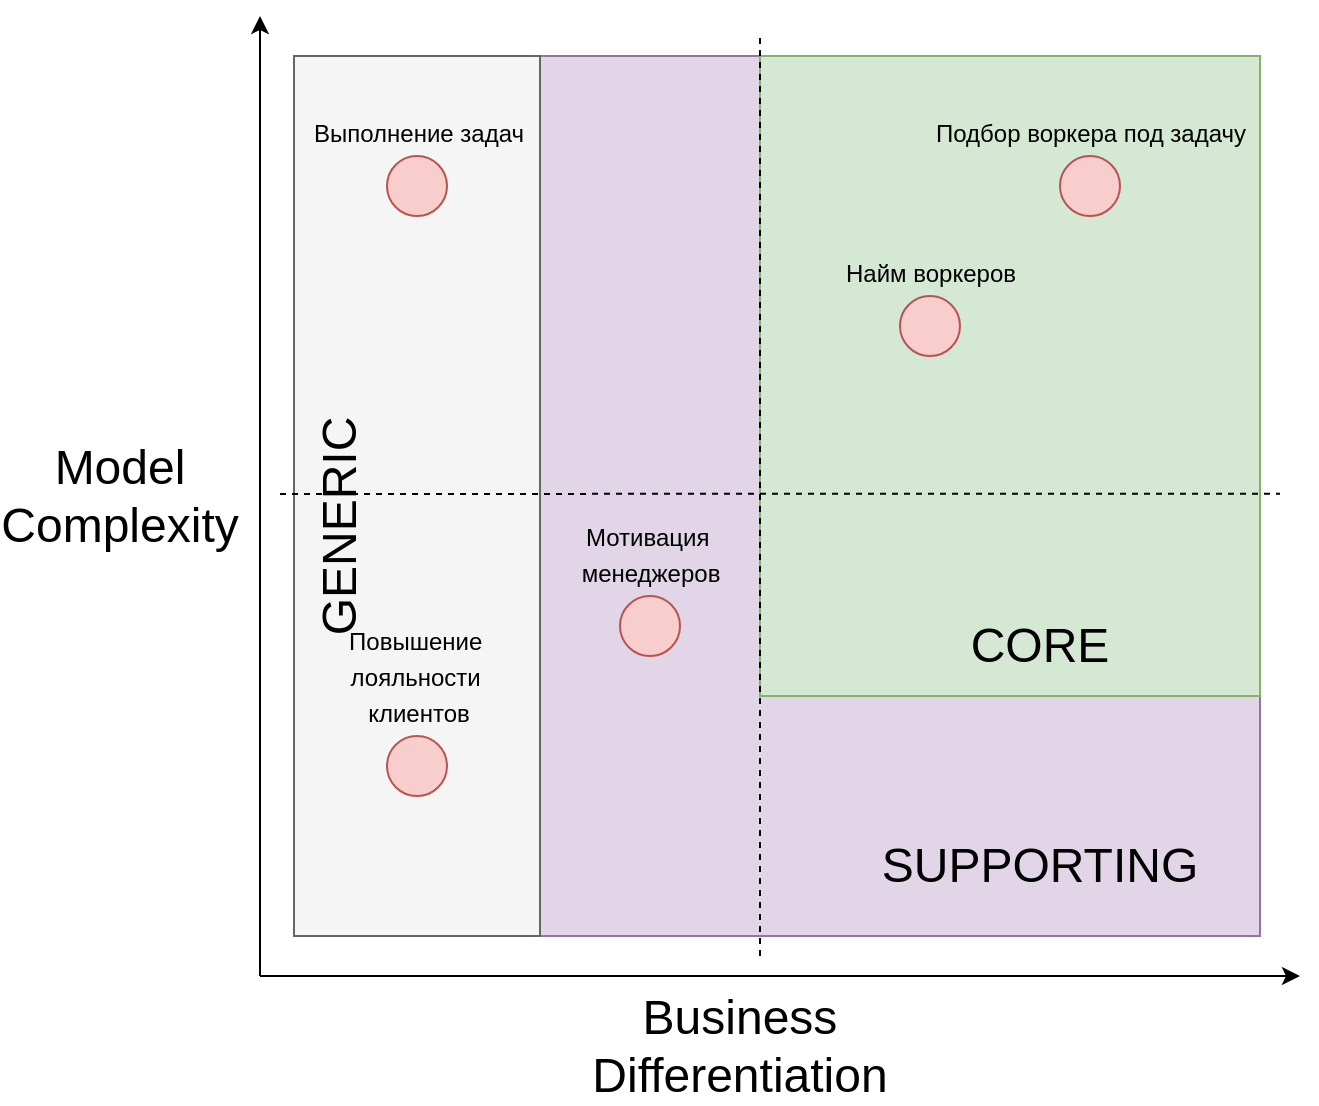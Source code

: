 <mxfile version="22.0.0" type="device">
  <diagram name="Page-1" id="aMzzHNwxFTNvt87OBJMU">
    <mxGraphModel dx="1578" dy="1058" grid="1" gridSize="10" guides="1" tooltips="1" connect="1" arrows="1" fold="1" page="1" pageScale="1" pageWidth="1169" pageHeight="827" math="0" shadow="0">
      <root>
        <mxCell id="0" />
        <mxCell id="1" parent="0" />
        <mxCell id="9DN2t-uvdhdCZYsew7W3-11" value="" style="rounded=0;whiteSpace=wrap;html=1;fillColor=#e1d5e7;strokeColor=#9673a6;" vertex="1" parent="1">
          <mxGeometry x="470" y="150" width="360" height="440" as="geometry" />
        </mxCell>
        <mxCell id="9DN2t-uvdhdCZYsew7W3-3" value="" style="rounded=0;whiteSpace=wrap;html=1;fillColor=#f5f5f5;fontColor=#333333;strokeColor=#666666;" vertex="1" parent="1">
          <mxGeometry x="347" y="150" width="123" height="440" as="geometry" />
        </mxCell>
        <mxCell id="9DN2t-uvdhdCZYsew7W3-4" value="" style="endArrow=classic;html=1;rounded=0;" edge="1" parent="1">
          <mxGeometry width="50" height="50" relative="1" as="geometry">
            <mxPoint x="330" y="610" as="sourcePoint" />
            <mxPoint x="330" y="130" as="targetPoint" />
          </mxGeometry>
        </mxCell>
        <mxCell id="9DN2t-uvdhdCZYsew7W3-5" value="" style="endArrow=classic;html=1;rounded=0;" edge="1" parent="1">
          <mxGeometry width="50" height="50" relative="1" as="geometry">
            <mxPoint x="330" y="610" as="sourcePoint" />
            <mxPoint x="850" y="610" as="targetPoint" />
          </mxGeometry>
        </mxCell>
        <mxCell id="9DN2t-uvdhdCZYsew7W3-6" value="SUPPORTING" style="text;html=1;strokeColor=none;fillColor=none;align=center;verticalAlign=middle;whiteSpace=wrap;rounded=0;fontSize=24;" vertex="1" parent="1">
          <mxGeometry x="690" y="540" width="60" height="30" as="geometry" />
        </mxCell>
        <mxCell id="9DN2t-uvdhdCZYsew7W3-8" value="&lt;font style=&quot;font-size: 24px;&quot;&gt;GENERIC&lt;/font&gt;" style="text;html=1;strokeColor=none;fillColor=none;align=center;verticalAlign=middle;whiteSpace=wrap;rounded=0;fontSize=24;horizontal=0;" vertex="1" parent="1">
          <mxGeometry x="340" y="370" width="60" height="30" as="geometry" />
        </mxCell>
        <mxCell id="9DN2t-uvdhdCZYsew7W3-9" value="Model Complexity" style="text;html=1;strokeColor=none;fillColor=none;align=center;verticalAlign=middle;whiteSpace=wrap;rounded=0;fontSize=24;" vertex="1" parent="1">
          <mxGeometry x="230" y="355" width="60" height="30" as="geometry" />
        </mxCell>
        <mxCell id="9DN2t-uvdhdCZYsew7W3-10" value="Business Differentiation" style="text;html=1;strokeColor=none;fillColor=none;align=center;verticalAlign=middle;whiteSpace=wrap;rounded=0;fontSize=24;" vertex="1" parent="1">
          <mxGeometry x="460" y="630" width="220" height="30" as="geometry" />
        </mxCell>
        <mxCell id="9DN2t-uvdhdCZYsew7W3-13" value="" style="rounded=0;whiteSpace=wrap;html=1;fillColor=#d5e8d4;strokeColor=#82b366;" vertex="1" parent="1">
          <mxGeometry x="580" y="150" width="250" height="320" as="geometry" />
        </mxCell>
        <mxCell id="9DN2t-uvdhdCZYsew7W3-7" value="&lt;font style=&quot;font-size: 24px;&quot;&gt;CORE&lt;/font&gt;" style="text;html=1;strokeColor=none;fillColor=none;align=center;verticalAlign=middle;whiteSpace=wrap;rounded=0;" vertex="1" parent="1">
          <mxGeometry x="690" y="430" width="60" height="30" as="geometry" />
        </mxCell>
        <mxCell id="9DN2t-uvdhdCZYsew7W3-14" value="" style="endArrow=none;html=1;rounded=0;dashed=1;" edge="1" parent="1">
          <mxGeometry width="50" height="50" relative="1" as="geometry">
            <mxPoint x="580" y="600" as="sourcePoint" />
            <mxPoint x="580" y="140" as="targetPoint" />
          </mxGeometry>
        </mxCell>
        <mxCell id="9DN2t-uvdhdCZYsew7W3-15" value="" style="endArrow=none;html=1;rounded=0;dashed=1;" edge="1" parent="1">
          <mxGeometry width="50" height="50" relative="1" as="geometry">
            <mxPoint x="340" y="368.99" as="sourcePoint" />
            <mxPoint x="840" y="368.82" as="targetPoint" />
          </mxGeometry>
        </mxCell>
        <mxCell id="9DN2t-uvdhdCZYsew7W3-18" value="&lt;div style=&quot;line-height: 18px;&quot;&gt;Подбор воркера под задачу&lt;/div&gt;" style="ellipse;html=1;aspect=fixed;fillColor=#f8cecc;strokeColor=#b85450;labelBackgroundColor=none;fontColor=#000000;labelPosition=center;verticalLabelPosition=top;align=center;verticalAlign=bottom;" vertex="1" parent="1">
          <mxGeometry x="730" y="200" width="30" height="30" as="geometry" />
        </mxCell>
        <mxCell id="9DN2t-uvdhdCZYsew7W3-19" value="&lt;div style=&quot;line-height: 18px;&quot;&gt;&lt;div style=&quot;line-height: 18px;&quot;&gt;&lt;span style=&quot;&quot;&gt;Найм воркеров&lt;/span&gt;&lt;/div&gt;&lt;/div&gt;" style="ellipse;html=1;aspect=fixed;fillColor=#f8cecc;strokeColor=#b85450;labelBackgroundColor=none;fontColor=#000000;labelPosition=center;verticalLabelPosition=top;align=center;verticalAlign=bottom;" vertex="1" parent="1">
          <mxGeometry x="650" y="270" width="30" height="30" as="geometry" />
        </mxCell>
        <mxCell id="9DN2t-uvdhdCZYsew7W3-20" value="&lt;div style=&quot;line-height: 18px;&quot;&gt;&lt;div style=&quot;line-height: 18px;&quot;&gt;Выполнение задач&lt;/div&gt;&lt;/div&gt;" style="ellipse;html=1;aspect=fixed;fillColor=#f8cecc;strokeColor=#b85450;labelBackgroundColor=none;fontColor=#000000;labelPosition=center;verticalLabelPosition=top;align=center;verticalAlign=bottom;" vertex="1" parent="1">
          <mxGeometry x="393.5" y="200" width="30" height="30" as="geometry" />
        </mxCell>
        <mxCell id="9DN2t-uvdhdCZYsew7W3-21" value="&lt;div style=&quot;line-height: 18px;&quot;&gt;&lt;div style=&quot;line-height: 18px;&quot;&gt;Мотивация&amp;nbsp;&lt;/div&gt;&lt;div style=&quot;line-height: 18px;&quot;&gt;менеджеров&lt;/div&gt;&lt;/div&gt;" style="ellipse;html=1;aspect=fixed;fillColor=#f8cecc;strokeColor=#b85450;labelBackgroundColor=none;fontColor=#000000;labelPosition=center;verticalLabelPosition=top;align=center;verticalAlign=bottom;" vertex="1" parent="1">
          <mxGeometry x="510" y="420" width="30" height="30" as="geometry" />
        </mxCell>
        <mxCell id="9DN2t-uvdhdCZYsew7W3-22" value="&lt;div style=&quot;line-height: 18px;&quot;&gt;&lt;div style=&quot;line-height: 18px;&quot;&gt;Повышение&amp;nbsp;&lt;/div&gt;&lt;div style=&quot;line-height: 18px;&quot;&gt;лояльности&amp;nbsp;&lt;/div&gt;&lt;div style=&quot;line-height: 18px;&quot;&gt;клиентов&lt;/div&gt;&lt;/div&gt;" style="ellipse;html=1;aspect=fixed;fillColor=#f8cecc;strokeColor=#b85450;labelBackgroundColor=none;fontColor=#000000;labelPosition=center;verticalLabelPosition=top;align=center;verticalAlign=bottom;" vertex="1" parent="1">
          <mxGeometry x="393.5" y="490" width="30" height="30" as="geometry" />
        </mxCell>
      </root>
    </mxGraphModel>
  </diagram>
</mxfile>
